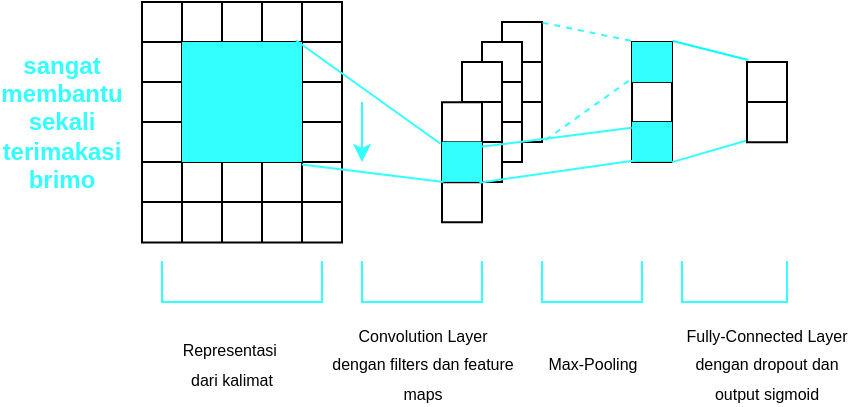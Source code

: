 <mxfile version="25.0.1">
  <diagram name="Page-1" id="eFIzF8OzCe3g16xzeSjq">
    <mxGraphModel dx="548" dy="284" grid="1" gridSize="10" guides="1" tooltips="1" connect="1" arrows="1" fold="1" page="1" pageScale="1" pageWidth="850" pageHeight="1100" math="0" shadow="0">
      <root>
        <mxCell id="0" />
        <mxCell id="1" parent="0" />
        <mxCell id="62LGAwBfNU29EDxITgFS-134" value="" style="shape=table;startSize=0;container=1;collapsible=0;childLayout=tableLayout;fontSize=16;direction=east;flipV=1;flipH=1;" vertex="1" parent="1">
          <mxGeometry x="360" y="89.94" width="20" height="60" as="geometry" />
        </mxCell>
        <mxCell id="62LGAwBfNU29EDxITgFS-135" value="" style="shape=tableRow;horizontal=0;startSize=0;swimlaneHead=0;swimlaneBody=0;strokeColor=inherit;top=0;left=0;bottom=0;right=0;collapsible=0;dropTarget=0;fillColor=none;points=[[0,0.5],[1,0.5]];portConstraint=eastwest;fontSize=16;" vertex="1" parent="62LGAwBfNU29EDxITgFS-134">
          <mxGeometry width="20" height="20" as="geometry" />
        </mxCell>
        <mxCell id="62LGAwBfNU29EDxITgFS-136" value="" style="shape=partialRectangle;html=1;whiteSpace=wrap;connectable=0;strokeColor=inherit;overflow=hidden;fillColor=none;top=0;left=0;bottom=0;right=0;pointerEvents=1;fontSize=16;" vertex="1" parent="62LGAwBfNU29EDxITgFS-135">
          <mxGeometry width="20" height="20" as="geometry">
            <mxRectangle width="20" height="20" as="alternateBounds" />
          </mxGeometry>
        </mxCell>
        <mxCell id="62LGAwBfNU29EDxITgFS-137" value="" style="shape=tableRow;horizontal=0;startSize=0;swimlaneHead=0;swimlaneBody=0;strokeColor=inherit;top=0;left=0;bottom=0;right=0;collapsible=0;dropTarget=0;fillColor=none;points=[[0,0.5],[1,0.5]];portConstraint=eastwest;fontSize=16;" vertex="1" parent="62LGAwBfNU29EDxITgFS-134">
          <mxGeometry y="20" width="20" height="20" as="geometry" />
        </mxCell>
        <mxCell id="62LGAwBfNU29EDxITgFS-138" value="" style="shape=partialRectangle;html=1;whiteSpace=wrap;connectable=0;strokeColor=inherit;overflow=hidden;fillColor=none;top=0;left=0;bottom=0;right=0;pointerEvents=1;fontSize=16;" vertex="1" parent="62LGAwBfNU29EDxITgFS-137">
          <mxGeometry width="20" height="20" as="geometry">
            <mxRectangle width="20" height="20" as="alternateBounds" />
          </mxGeometry>
        </mxCell>
        <mxCell id="62LGAwBfNU29EDxITgFS-139" value="" style="shape=tableRow;horizontal=0;startSize=0;swimlaneHead=0;swimlaneBody=0;strokeColor=inherit;top=0;left=0;bottom=0;right=0;collapsible=0;dropTarget=0;fillColor=none;points=[[0,0.5],[1,0.5]];portConstraint=eastwest;fontSize=16;" vertex="1" parent="62LGAwBfNU29EDxITgFS-134">
          <mxGeometry y="40" width="20" height="20" as="geometry" />
        </mxCell>
        <mxCell id="62LGAwBfNU29EDxITgFS-140" value="" style="shape=partialRectangle;html=1;whiteSpace=wrap;connectable=0;strokeColor=inherit;overflow=hidden;fillColor=none;top=0;left=0;bottom=0;right=0;pointerEvents=1;fontSize=16;" vertex="1" parent="62LGAwBfNU29EDxITgFS-139">
          <mxGeometry width="20" height="20" as="geometry">
            <mxRectangle width="20" height="20" as="alternateBounds" />
          </mxGeometry>
        </mxCell>
        <mxCell id="62LGAwBfNU29EDxITgFS-141" value="" style="shape=table;startSize=0;container=1;collapsible=0;childLayout=tableLayout;fontSize=16;direction=east;flipV=1;flipH=1;" vertex="1" parent="1">
          <mxGeometry x="350" y="99.94" width="20" height="60" as="geometry" />
        </mxCell>
        <mxCell id="62LGAwBfNU29EDxITgFS-142" value="" style="shape=tableRow;horizontal=0;startSize=0;swimlaneHead=0;swimlaneBody=0;strokeColor=inherit;top=0;left=0;bottom=0;right=0;collapsible=0;dropTarget=0;fillColor=none;points=[[0,0.5],[1,0.5]];portConstraint=eastwest;fontSize=16;" vertex="1" parent="62LGAwBfNU29EDxITgFS-141">
          <mxGeometry width="20" height="20" as="geometry" />
        </mxCell>
        <mxCell id="62LGAwBfNU29EDxITgFS-143" value="" style="shape=partialRectangle;html=1;whiteSpace=wrap;connectable=0;strokeColor=inherit;overflow=hidden;fillColor=none;top=0;left=0;bottom=0;right=0;pointerEvents=1;fontSize=16;" vertex="1" parent="62LGAwBfNU29EDxITgFS-142">
          <mxGeometry width="20" height="20" as="geometry">
            <mxRectangle width="20" height="20" as="alternateBounds" />
          </mxGeometry>
        </mxCell>
        <mxCell id="62LGAwBfNU29EDxITgFS-144" value="" style="shape=tableRow;horizontal=0;startSize=0;swimlaneHead=0;swimlaneBody=0;strokeColor=inherit;top=0;left=0;bottom=0;right=0;collapsible=0;dropTarget=0;fillColor=none;points=[[0,0.5],[1,0.5]];portConstraint=eastwest;fontSize=16;" vertex="1" parent="62LGAwBfNU29EDxITgFS-141">
          <mxGeometry y="20" width="20" height="20" as="geometry" />
        </mxCell>
        <mxCell id="62LGAwBfNU29EDxITgFS-145" value="" style="shape=partialRectangle;html=1;whiteSpace=wrap;connectable=0;strokeColor=inherit;overflow=hidden;fillColor=none;top=0;left=0;bottom=0;right=0;pointerEvents=1;fontSize=16;" vertex="1" parent="62LGAwBfNU29EDxITgFS-144">
          <mxGeometry width="20" height="20" as="geometry">
            <mxRectangle width="20" height="20" as="alternateBounds" />
          </mxGeometry>
        </mxCell>
        <mxCell id="62LGAwBfNU29EDxITgFS-146" value="" style="shape=tableRow;horizontal=0;startSize=0;swimlaneHead=0;swimlaneBody=0;strokeColor=inherit;top=0;left=0;bottom=0;right=0;collapsible=0;dropTarget=0;fillColor=none;points=[[0,0.5],[1,0.5]];portConstraint=eastwest;fontSize=16;" vertex="1" parent="62LGAwBfNU29EDxITgFS-141">
          <mxGeometry y="40" width="20" height="20" as="geometry" />
        </mxCell>
        <mxCell id="62LGAwBfNU29EDxITgFS-147" value="" style="shape=partialRectangle;html=1;whiteSpace=wrap;connectable=0;strokeColor=inherit;overflow=hidden;fillColor=none;top=0;left=0;bottom=0;right=0;pointerEvents=1;fontSize=16;" vertex="1" parent="62LGAwBfNU29EDxITgFS-146">
          <mxGeometry width="20" height="20" as="geometry">
            <mxRectangle width="20" height="20" as="alternateBounds" />
          </mxGeometry>
        </mxCell>
        <mxCell id="62LGAwBfNU29EDxITgFS-25" value="" style="shape=table;startSize=0;container=1;collapsible=0;childLayout=tableLayout;fontSize=16;aspect=fixed;" vertex="1" parent="1">
          <mxGeometry x="180" y="80" width="100" height="120.26" as="geometry" />
        </mxCell>
        <mxCell id="62LGAwBfNU29EDxITgFS-26" value="" style="shape=tableRow;horizontal=0;startSize=0;swimlaneHead=0;swimlaneBody=0;strokeColor=default;top=0;left=0;bottom=0;right=0;collapsible=0;dropTarget=0;fillColor=none;points=[[0,0.5],[1,0.5]];portConstraint=eastwest;fontSize=16;" vertex="1" parent="62LGAwBfNU29EDxITgFS-25">
          <mxGeometry width="100" height="20" as="geometry" />
        </mxCell>
        <mxCell id="62LGAwBfNU29EDxITgFS-28" value="" style="shape=partialRectangle;html=1;whiteSpace=wrap;connectable=0;strokeColor=default;overflow=hidden;fillColor=none;top=0;left=0;bottom=0;right=0;pointerEvents=1;fontSize=16;" vertex="1" parent="62LGAwBfNU29EDxITgFS-26">
          <mxGeometry width="20" height="20" as="geometry">
            <mxRectangle width="20" height="20" as="alternateBounds" />
          </mxGeometry>
        </mxCell>
        <mxCell id="62LGAwBfNU29EDxITgFS-29" value="" style="shape=partialRectangle;html=1;whiteSpace=wrap;connectable=0;strokeColor=default;overflow=hidden;fillColor=none;top=0;left=0;bottom=0;right=0;pointerEvents=1;fontSize=16;" vertex="1" parent="62LGAwBfNU29EDxITgFS-26">
          <mxGeometry x="20" width="20" height="20" as="geometry">
            <mxRectangle width="20" height="20" as="alternateBounds" />
          </mxGeometry>
        </mxCell>
        <mxCell id="62LGAwBfNU29EDxITgFS-87" style="shape=partialRectangle;html=1;whiteSpace=wrap;connectable=0;strokeColor=default;overflow=hidden;fillColor=none;top=0;left=0;bottom=0;right=0;pointerEvents=1;fontSize=16;" vertex="1" parent="62LGAwBfNU29EDxITgFS-26">
          <mxGeometry x="40" width="20" height="20" as="geometry">
            <mxRectangle width="20" height="20" as="alternateBounds" />
          </mxGeometry>
        </mxCell>
        <mxCell id="62LGAwBfNU29EDxITgFS-79" style="shape=partialRectangle;html=1;whiteSpace=wrap;connectable=0;strokeColor=default;overflow=hidden;fillColor=none;top=0;left=0;bottom=0;right=0;pointerEvents=1;fontSize=16;" vertex="1" parent="62LGAwBfNU29EDxITgFS-26">
          <mxGeometry x="60" width="20" height="20" as="geometry">
            <mxRectangle width="20" height="20" as="alternateBounds" />
          </mxGeometry>
        </mxCell>
        <mxCell id="62LGAwBfNU29EDxITgFS-71" style="shape=partialRectangle;html=1;whiteSpace=wrap;connectable=0;strokeColor=default;overflow=hidden;fillColor=none;top=0;left=0;bottom=0;right=0;pointerEvents=1;fontSize=16;" vertex="1" parent="62LGAwBfNU29EDxITgFS-26">
          <mxGeometry x="80" width="20" height="20" as="geometry">
            <mxRectangle width="20" height="20" as="alternateBounds" />
          </mxGeometry>
        </mxCell>
        <mxCell id="62LGAwBfNU29EDxITgFS-30" value="" style="shape=tableRow;horizontal=0;startSize=0;swimlaneHead=0;swimlaneBody=0;strokeColor=default;top=0;left=0;bottom=0;right=0;collapsible=0;dropTarget=0;fillColor=none;points=[[0,0.5],[1,0.5]];portConstraint=eastwest;fontSize=16;" vertex="1" parent="62LGAwBfNU29EDxITgFS-25">
          <mxGeometry y="20" width="100" height="20" as="geometry" />
        </mxCell>
        <mxCell id="62LGAwBfNU29EDxITgFS-32" value="" style="shape=partialRectangle;html=1;whiteSpace=wrap;connectable=0;strokeColor=default;overflow=hidden;fillColor=none;top=0;left=0;bottom=0;right=0;pointerEvents=1;fontSize=16;" vertex="1" parent="62LGAwBfNU29EDxITgFS-30">
          <mxGeometry width="20" height="20" as="geometry">
            <mxRectangle width="20" height="20" as="alternateBounds" />
          </mxGeometry>
        </mxCell>
        <mxCell id="62LGAwBfNU29EDxITgFS-33" value="" style="shape=partialRectangle;html=1;whiteSpace=wrap;connectable=0;strokeColor=default;overflow=hidden;fillColor=none;top=0;left=0;bottom=0;right=0;pointerEvents=1;fontSize=16;" vertex="1" parent="62LGAwBfNU29EDxITgFS-30">
          <mxGeometry x="20" width="20" height="20" as="geometry">
            <mxRectangle width="20" height="20" as="alternateBounds" />
          </mxGeometry>
        </mxCell>
        <mxCell id="62LGAwBfNU29EDxITgFS-88" style="shape=partialRectangle;html=1;whiteSpace=wrap;connectable=0;strokeColor=default;overflow=hidden;fillColor=none;top=0;left=0;bottom=0;right=0;pointerEvents=1;fontSize=16;" vertex="1" parent="62LGAwBfNU29EDxITgFS-30">
          <mxGeometry x="40" width="20" height="20" as="geometry">
            <mxRectangle width="20" height="20" as="alternateBounds" />
          </mxGeometry>
        </mxCell>
        <mxCell id="62LGAwBfNU29EDxITgFS-80" style="shape=partialRectangle;html=1;whiteSpace=wrap;connectable=0;strokeColor=default;overflow=hidden;fillColor=none;top=0;left=0;bottom=0;right=0;pointerEvents=1;fontSize=16;" vertex="1" parent="62LGAwBfNU29EDxITgFS-30">
          <mxGeometry x="60" width="20" height="20" as="geometry">
            <mxRectangle width="20" height="20" as="alternateBounds" />
          </mxGeometry>
        </mxCell>
        <mxCell id="62LGAwBfNU29EDxITgFS-72" style="shape=partialRectangle;html=1;whiteSpace=wrap;connectable=0;strokeColor=default;overflow=hidden;fillColor=none;top=0;left=0;bottom=0;right=0;pointerEvents=1;fontSize=16;" vertex="1" parent="62LGAwBfNU29EDxITgFS-30">
          <mxGeometry x="80" width="20" height="20" as="geometry">
            <mxRectangle width="20" height="20" as="alternateBounds" />
          </mxGeometry>
        </mxCell>
        <mxCell id="62LGAwBfNU29EDxITgFS-34" value="" style="shape=tableRow;horizontal=0;startSize=0;swimlaneHead=0;swimlaneBody=0;strokeColor=default;top=0;left=0;bottom=0;right=0;collapsible=0;dropTarget=0;fillColor=none;points=[[0,0.5],[1,0.5]];portConstraint=eastwest;fontSize=16;" vertex="1" parent="62LGAwBfNU29EDxITgFS-25">
          <mxGeometry y="40" width="100" height="20" as="geometry" />
        </mxCell>
        <mxCell id="62LGAwBfNU29EDxITgFS-36" value="" style="shape=partialRectangle;html=1;whiteSpace=wrap;connectable=0;strokeColor=default;overflow=hidden;fillColor=none;top=0;left=0;bottom=0;right=0;pointerEvents=1;fontSize=16;" vertex="1" parent="62LGAwBfNU29EDxITgFS-34">
          <mxGeometry width="20" height="20" as="geometry">
            <mxRectangle width="20" height="20" as="alternateBounds" />
          </mxGeometry>
        </mxCell>
        <mxCell id="62LGAwBfNU29EDxITgFS-37" value="" style="shape=partialRectangle;html=1;whiteSpace=wrap;connectable=0;strokeColor=default;overflow=hidden;fillColor=none;top=0;left=0;bottom=0;right=0;pointerEvents=1;fontSize=16;" vertex="1" parent="62LGAwBfNU29EDxITgFS-34">
          <mxGeometry x="20" width="20" height="20" as="geometry">
            <mxRectangle width="20" height="20" as="alternateBounds" />
          </mxGeometry>
        </mxCell>
        <mxCell id="62LGAwBfNU29EDxITgFS-89" style="shape=partialRectangle;html=1;whiteSpace=wrap;connectable=0;strokeColor=default;overflow=hidden;fillColor=none;top=0;left=0;bottom=0;right=0;pointerEvents=1;fontSize=16;" vertex="1" parent="62LGAwBfNU29EDxITgFS-34">
          <mxGeometry x="40" width="20" height="20" as="geometry">
            <mxRectangle width="20" height="20" as="alternateBounds" />
          </mxGeometry>
        </mxCell>
        <mxCell id="62LGAwBfNU29EDxITgFS-81" style="shape=partialRectangle;html=1;whiteSpace=wrap;connectable=0;strokeColor=default;overflow=hidden;fillColor=none;top=0;left=0;bottom=0;right=0;pointerEvents=1;fontSize=16;" vertex="1" parent="62LGAwBfNU29EDxITgFS-34">
          <mxGeometry x="60" width="20" height="20" as="geometry">
            <mxRectangle width="20" height="20" as="alternateBounds" />
          </mxGeometry>
        </mxCell>
        <mxCell id="62LGAwBfNU29EDxITgFS-73" style="shape=partialRectangle;html=1;whiteSpace=wrap;connectable=0;strokeColor=default;overflow=hidden;fillColor=none;top=0;left=0;bottom=0;right=0;pointerEvents=1;fontSize=16;" vertex="1" parent="62LGAwBfNU29EDxITgFS-34">
          <mxGeometry x="80" width="20" height="20" as="geometry">
            <mxRectangle width="20" height="20" as="alternateBounds" />
          </mxGeometry>
        </mxCell>
        <mxCell id="62LGAwBfNU29EDxITgFS-51" style="shape=tableRow;horizontal=0;startSize=0;swimlaneHead=0;swimlaneBody=0;strokeColor=default;top=0;left=0;bottom=0;right=0;collapsible=0;dropTarget=0;fillColor=none;points=[[0,0.5],[1,0.5]];portConstraint=eastwest;fontSize=16;" vertex="1" parent="62LGAwBfNU29EDxITgFS-25">
          <mxGeometry y="60" width="100" height="20" as="geometry" />
        </mxCell>
        <mxCell id="62LGAwBfNU29EDxITgFS-53" style="shape=partialRectangle;html=1;whiteSpace=wrap;connectable=0;strokeColor=default;overflow=hidden;fillColor=none;top=0;left=0;bottom=0;right=0;pointerEvents=1;fontSize=16;" vertex="1" parent="62LGAwBfNU29EDxITgFS-51">
          <mxGeometry width="20" height="20" as="geometry">
            <mxRectangle width="20" height="20" as="alternateBounds" />
          </mxGeometry>
        </mxCell>
        <mxCell id="62LGAwBfNU29EDxITgFS-54" style="shape=partialRectangle;html=1;whiteSpace=wrap;connectable=0;strokeColor=default;overflow=hidden;fillColor=none;top=0;left=0;bottom=0;right=0;pointerEvents=1;fontSize=16;" vertex="1" parent="62LGAwBfNU29EDxITgFS-51">
          <mxGeometry x="20" width="20" height="20" as="geometry">
            <mxRectangle width="20" height="20" as="alternateBounds" />
          </mxGeometry>
        </mxCell>
        <mxCell id="62LGAwBfNU29EDxITgFS-90" style="shape=partialRectangle;html=1;whiteSpace=wrap;connectable=0;strokeColor=default;overflow=hidden;fillColor=none;top=0;left=0;bottom=0;right=0;pointerEvents=1;fontSize=16;" vertex="1" parent="62LGAwBfNU29EDxITgFS-51">
          <mxGeometry x="40" width="20" height="20" as="geometry">
            <mxRectangle width="20" height="20" as="alternateBounds" />
          </mxGeometry>
        </mxCell>
        <mxCell id="62LGAwBfNU29EDxITgFS-82" style="shape=partialRectangle;html=1;whiteSpace=wrap;connectable=0;strokeColor=default;overflow=hidden;fillColor=none;top=0;left=0;bottom=0;right=0;pointerEvents=1;fontSize=16;" vertex="1" parent="62LGAwBfNU29EDxITgFS-51">
          <mxGeometry x="60" width="20" height="20" as="geometry">
            <mxRectangle width="20" height="20" as="alternateBounds" />
          </mxGeometry>
        </mxCell>
        <mxCell id="62LGAwBfNU29EDxITgFS-74" style="shape=partialRectangle;html=1;whiteSpace=wrap;connectable=0;strokeColor=default;overflow=hidden;fillColor=none;top=0;left=0;bottom=0;right=0;pointerEvents=1;fontSize=16;" vertex="1" parent="62LGAwBfNU29EDxITgFS-51">
          <mxGeometry x="80" width="20" height="20" as="geometry">
            <mxRectangle width="20" height="20" as="alternateBounds" />
          </mxGeometry>
        </mxCell>
        <mxCell id="62LGAwBfNU29EDxITgFS-55" style="shape=tableRow;horizontal=0;startSize=0;swimlaneHead=0;swimlaneBody=0;strokeColor=default;top=0;left=0;bottom=0;right=0;collapsible=0;dropTarget=0;fillColor=none;points=[[0,0.5],[1,0.5]];portConstraint=eastwest;fontSize=16;" vertex="1" parent="62LGAwBfNU29EDxITgFS-25">
          <mxGeometry y="80" width="100" height="20" as="geometry" />
        </mxCell>
        <mxCell id="62LGAwBfNU29EDxITgFS-57" style="shape=partialRectangle;html=1;whiteSpace=wrap;connectable=0;strokeColor=default;overflow=hidden;fillColor=none;top=0;left=0;bottom=0;right=0;pointerEvents=1;fontSize=16;" vertex="1" parent="62LGAwBfNU29EDxITgFS-55">
          <mxGeometry width="20" height="20" as="geometry">
            <mxRectangle width="20" height="20" as="alternateBounds" />
          </mxGeometry>
        </mxCell>
        <mxCell id="62LGAwBfNU29EDxITgFS-58" style="shape=partialRectangle;html=1;whiteSpace=wrap;connectable=0;strokeColor=default;overflow=hidden;fillColor=none;top=0;left=0;bottom=0;right=0;pointerEvents=1;fontSize=16;" vertex="1" parent="62LGAwBfNU29EDxITgFS-55">
          <mxGeometry x="20" width="20" height="20" as="geometry">
            <mxRectangle width="20" height="20" as="alternateBounds" />
          </mxGeometry>
        </mxCell>
        <mxCell id="62LGAwBfNU29EDxITgFS-91" style="shape=partialRectangle;html=1;whiteSpace=wrap;connectable=0;strokeColor=default;overflow=hidden;fillColor=none;top=0;left=0;bottom=0;right=0;pointerEvents=1;fontSize=16;" vertex="1" parent="62LGAwBfNU29EDxITgFS-55">
          <mxGeometry x="40" width="20" height="20" as="geometry">
            <mxRectangle width="20" height="20" as="alternateBounds" />
          </mxGeometry>
        </mxCell>
        <mxCell id="62LGAwBfNU29EDxITgFS-83" style="shape=partialRectangle;html=1;whiteSpace=wrap;connectable=0;strokeColor=default;overflow=hidden;fillColor=none;top=0;left=0;bottom=0;right=0;pointerEvents=1;fontSize=16;" vertex="1" parent="62LGAwBfNU29EDxITgFS-55">
          <mxGeometry x="60" width="20" height="20" as="geometry">
            <mxRectangle width="20" height="20" as="alternateBounds" />
          </mxGeometry>
        </mxCell>
        <mxCell id="62LGAwBfNU29EDxITgFS-75" style="shape=partialRectangle;html=1;whiteSpace=wrap;connectable=0;strokeColor=default;overflow=hidden;fillColor=none;top=0;left=0;bottom=0;right=0;pointerEvents=1;fontSize=16;" vertex="1" parent="62LGAwBfNU29EDxITgFS-55">
          <mxGeometry x="80" width="20" height="20" as="geometry">
            <mxRectangle width="20" height="20" as="alternateBounds" />
          </mxGeometry>
        </mxCell>
        <mxCell id="62LGAwBfNU29EDxITgFS-59" style="shape=tableRow;horizontal=0;startSize=0;swimlaneHead=0;swimlaneBody=0;strokeColor=default;top=0;left=0;bottom=0;right=0;collapsible=0;dropTarget=0;fillColor=none;points=[[0,0.5],[1,0.5]];portConstraint=eastwest;fontSize=16;" vertex="1" parent="62LGAwBfNU29EDxITgFS-25">
          <mxGeometry y="100" width="100" height="20" as="geometry" />
        </mxCell>
        <mxCell id="62LGAwBfNU29EDxITgFS-61" style="shape=partialRectangle;html=1;whiteSpace=wrap;connectable=0;strokeColor=default;overflow=hidden;fillColor=none;top=0;left=0;bottom=0;right=0;pointerEvents=1;fontSize=16;" vertex="1" parent="62LGAwBfNU29EDxITgFS-59">
          <mxGeometry width="20" height="20" as="geometry">
            <mxRectangle width="20" height="20" as="alternateBounds" />
          </mxGeometry>
        </mxCell>
        <mxCell id="62LGAwBfNU29EDxITgFS-62" style="shape=partialRectangle;html=1;whiteSpace=wrap;connectable=0;strokeColor=default;overflow=hidden;fillColor=none;top=0;left=0;bottom=0;right=0;pointerEvents=1;fontSize=16;" vertex="1" parent="62LGAwBfNU29EDxITgFS-59">
          <mxGeometry x="20" width="20" height="20" as="geometry">
            <mxRectangle width="20" height="20" as="alternateBounds" />
          </mxGeometry>
        </mxCell>
        <mxCell id="62LGAwBfNU29EDxITgFS-92" style="shape=partialRectangle;html=1;whiteSpace=wrap;connectable=0;strokeColor=default;overflow=hidden;fillColor=none;top=0;left=0;bottom=0;right=0;pointerEvents=1;fontSize=16;" vertex="1" parent="62LGAwBfNU29EDxITgFS-59">
          <mxGeometry x="40" width="20" height="20" as="geometry">
            <mxRectangle width="20" height="20" as="alternateBounds" />
          </mxGeometry>
        </mxCell>
        <mxCell id="62LGAwBfNU29EDxITgFS-84" style="shape=partialRectangle;html=1;whiteSpace=wrap;connectable=0;strokeColor=default;overflow=hidden;fillColor=none;top=0;left=0;bottom=0;right=0;pointerEvents=1;fontSize=16;" vertex="1" parent="62LGAwBfNU29EDxITgFS-59">
          <mxGeometry x="60" width="20" height="20" as="geometry">
            <mxRectangle width="20" height="20" as="alternateBounds" />
          </mxGeometry>
        </mxCell>
        <mxCell id="62LGAwBfNU29EDxITgFS-76" style="shape=partialRectangle;html=1;whiteSpace=wrap;connectable=0;strokeColor=default;overflow=hidden;fillColor=none;top=0;left=0;bottom=0;right=0;pointerEvents=1;fontSize=16;" vertex="1" parent="62LGAwBfNU29EDxITgFS-59">
          <mxGeometry x="80" width="20" height="20" as="geometry">
            <mxRectangle width="20" height="20" as="alternateBounds" />
          </mxGeometry>
        </mxCell>
        <mxCell id="62LGAwBfNU29EDxITgFS-95" style="edgeStyle=orthogonalEdgeStyle;rounded=0;orthogonalLoop=1;jettySize=auto;html=1;exitX=1;exitY=0.5;exitDx=0;exitDy=0;" edge="1" parent="62LGAwBfNU29EDxITgFS-25" source="62LGAwBfNU29EDxITgFS-26" target="62LGAwBfNU29EDxITgFS-26">
          <mxGeometry relative="1" as="geometry" />
        </mxCell>
        <mxCell id="62LGAwBfNU29EDxITgFS-96" value="" style="shape=tableRow;horizontal=0;startSize=0;swimlaneHead=0;swimlaneBody=0;strokeColor=default;top=0;left=0;bottom=0;right=0;collapsible=0;dropTarget=0;fillColor=none;points=[[0,0.5],[1,0.5]];portConstraint=eastwest;fontSize=16;" vertex="1" parent="1">
          <mxGeometry x="200" y="100" width="60" height="20" as="geometry" />
        </mxCell>
        <mxCell id="62LGAwBfNU29EDxITgFS-97" value="" style="shape=partialRectangle;html=1;whiteSpace=wrap;connectable=0;strokeColor=#000000;overflow=hidden;fillColor=#33FFFF;top=0;left=0;bottom=0;right=0;pointerEvents=1;fontSize=16;gradientColor=none;" vertex="1" parent="62LGAwBfNU29EDxITgFS-96">
          <mxGeometry width="20" height="20" as="geometry">
            <mxRectangle width="20" height="20" as="alternateBounds" />
          </mxGeometry>
        </mxCell>
        <mxCell id="62LGAwBfNU29EDxITgFS-98" value="" style="shape=partialRectangle;html=1;whiteSpace=wrap;connectable=0;strokeColor=#000000;overflow=hidden;fillColor=#33FFFF;top=0;left=0;bottom=0;right=0;pointerEvents=1;fontSize=16;" vertex="1" parent="62LGAwBfNU29EDxITgFS-96">
          <mxGeometry x="20" width="20" height="20" as="geometry">
            <mxRectangle width="20" height="20" as="alternateBounds" />
          </mxGeometry>
        </mxCell>
        <mxCell id="62LGAwBfNU29EDxITgFS-99" style="shape=partialRectangle;html=1;whiteSpace=wrap;connectable=0;strokeColor=#000000;overflow=hidden;fillColor=#33FFFF;top=0;left=0;bottom=0;right=0;pointerEvents=1;fontSize=16;" vertex="1" parent="62LGAwBfNU29EDxITgFS-96">
          <mxGeometry x="40" width="20" height="20" as="geometry">
            <mxRectangle width="20" height="20" as="alternateBounds" />
          </mxGeometry>
        </mxCell>
        <mxCell id="62LGAwBfNU29EDxITgFS-102" value="" style="shape=tableRow;horizontal=0;startSize=0;swimlaneHead=0;swimlaneBody=0;strokeColor=default;top=0;left=0;bottom=0;right=0;collapsible=0;dropTarget=0;fillColor=none;points=[[0,0.5],[1,0.5]];portConstraint=eastwest;fontSize=16;" vertex="1" parent="1">
          <mxGeometry x="200" y="120" width="60" height="20" as="geometry" />
        </mxCell>
        <mxCell id="62LGAwBfNU29EDxITgFS-103" value="" style="shape=partialRectangle;html=1;whiteSpace=wrap;connectable=0;strokeColor=#000000;overflow=hidden;fillColor=#33FFFF;top=0;left=0;bottom=0;right=0;pointerEvents=1;fontSize=16;" vertex="1" parent="62LGAwBfNU29EDxITgFS-102">
          <mxGeometry width="20" height="20" as="geometry">
            <mxRectangle width="20" height="20" as="alternateBounds" />
          </mxGeometry>
        </mxCell>
        <mxCell id="62LGAwBfNU29EDxITgFS-104" value="" style="shape=partialRectangle;html=1;whiteSpace=wrap;connectable=0;strokeColor=#000000;overflow=hidden;fillColor=#33FFFF;top=0;left=0;bottom=0;right=0;pointerEvents=1;fontSize=16;" vertex="1" parent="62LGAwBfNU29EDxITgFS-102">
          <mxGeometry x="20" width="20" height="20" as="geometry">
            <mxRectangle width="20" height="20" as="alternateBounds" />
          </mxGeometry>
        </mxCell>
        <mxCell id="62LGAwBfNU29EDxITgFS-105" style="shape=partialRectangle;html=1;whiteSpace=wrap;connectable=0;strokeColor=#000000;overflow=hidden;fillColor=#33FFFF;top=0;left=0;bottom=0;right=0;pointerEvents=1;fontSize=16;" vertex="1" parent="62LGAwBfNU29EDxITgFS-102">
          <mxGeometry x="40" width="20" height="20" as="geometry">
            <mxRectangle width="20" height="20" as="alternateBounds" />
          </mxGeometry>
        </mxCell>
        <mxCell id="62LGAwBfNU29EDxITgFS-108" value="" style="shape=tableRow;horizontal=0;startSize=0;swimlaneHead=0;swimlaneBody=0;strokeColor=default;top=0;left=0;bottom=0;right=0;collapsible=0;dropTarget=0;fillColor=none;points=[[0,0.5],[1,0.5]];portConstraint=eastwest;fontSize=16;" vertex="1" parent="1">
          <mxGeometry x="200" y="140" width="60" height="20" as="geometry" />
        </mxCell>
        <mxCell id="62LGAwBfNU29EDxITgFS-109" value="" style="shape=partialRectangle;html=1;whiteSpace=wrap;connectable=0;strokeColor=#000000;overflow=hidden;fillColor=#33FFFF;top=0;left=0;bottom=0;right=0;pointerEvents=1;fontSize=16;" vertex="1" parent="62LGAwBfNU29EDxITgFS-108">
          <mxGeometry width="20" height="20" as="geometry">
            <mxRectangle width="20" height="20" as="alternateBounds" />
          </mxGeometry>
        </mxCell>
        <mxCell id="62LGAwBfNU29EDxITgFS-110" value="" style="shape=partialRectangle;html=1;whiteSpace=wrap;connectable=0;strokeColor=#000000;overflow=hidden;fillColor=#33FFFF;top=0;left=0;bottom=0;right=0;pointerEvents=1;fontSize=16;" vertex="1" parent="62LGAwBfNU29EDxITgFS-108">
          <mxGeometry x="20" width="20" height="20" as="geometry">
            <mxRectangle width="20" height="20" as="alternateBounds" />
          </mxGeometry>
        </mxCell>
        <mxCell id="62LGAwBfNU29EDxITgFS-111" style="shape=partialRectangle;html=1;whiteSpace=wrap;connectable=0;strokeColor=#000000;overflow=hidden;fillColor=#33FFFF;top=0;left=0;bottom=0;right=0;pointerEvents=1;fontSize=16;" vertex="1" parent="62LGAwBfNU29EDxITgFS-108">
          <mxGeometry x="40" width="20" height="20" as="geometry">
            <mxRectangle width="20" height="20" as="alternateBounds" />
          </mxGeometry>
        </mxCell>
        <mxCell id="62LGAwBfNU29EDxITgFS-148" value="" style="shape=table;startSize=0;container=1;collapsible=0;childLayout=tableLayout;fontSize=16;direction=east;flipV=1;flipH=1;" vertex="1" parent="1">
          <mxGeometry x="340" y="109.94" width="20" height="60" as="geometry" />
        </mxCell>
        <mxCell id="62LGAwBfNU29EDxITgFS-149" value="" style="shape=tableRow;horizontal=0;startSize=0;swimlaneHead=0;swimlaneBody=0;strokeColor=inherit;top=0;left=0;bottom=0;right=0;collapsible=0;dropTarget=0;fillColor=none;points=[[0,0.5],[1,0.5]];portConstraint=eastwest;fontSize=16;" vertex="1" parent="62LGAwBfNU29EDxITgFS-148">
          <mxGeometry width="20" height="20" as="geometry" />
        </mxCell>
        <mxCell id="62LGAwBfNU29EDxITgFS-150" value="" style="shape=partialRectangle;html=1;whiteSpace=wrap;connectable=0;strokeColor=inherit;overflow=hidden;fillColor=none;top=0;left=0;bottom=0;right=0;pointerEvents=1;fontSize=16;" vertex="1" parent="62LGAwBfNU29EDxITgFS-149">
          <mxGeometry width="20" height="20" as="geometry">
            <mxRectangle width="20" height="20" as="alternateBounds" />
          </mxGeometry>
        </mxCell>
        <mxCell id="62LGAwBfNU29EDxITgFS-151" value="" style="shape=tableRow;horizontal=0;startSize=0;swimlaneHead=0;swimlaneBody=0;strokeColor=inherit;top=0;left=0;bottom=0;right=0;collapsible=0;dropTarget=0;fillColor=none;points=[[0,0.5],[1,0.5]];portConstraint=eastwest;fontSize=16;" vertex="1" parent="62LGAwBfNU29EDxITgFS-148">
          <mxGeometry y="20" width="20" height="20" as="geometry" />
        </mxCell>
        <mxCell id="62LGAwBfNU29EDxITgFS-152" value="" style="shape=partialRectangle;html=1;whiteSpace=wrap;connectable=0;strokeColor=inherit;overflow=hidden;fillColor=none;top=0;left=0;bottom=0;right=0;pointerEvents=1;fontSize=16;" vertex="1" parent="62LGAwBfNU29EDxITgFS-151">
          <mxGeometry width="20" height="20" as="geometry">
            <mxRectangle width="20" height="20" as="alternateBounds" />
          </mxGeometry>
        </mxCell>
        <mxCell id="62LGAwBfNU29EDxITgFS-153" value="" style="shape=tableRow;horizontal=0;startSize=0;swimlaneHead=0;swimlaneBody=0;strokeColor=inherit;top=0;left=0;bottom=0;right=0;collapsible=0;dropTarget=0;fillColor=none;points=[[0,0.5],[1,0.5]];portConstraint=eastwest;fontSize=16;" vertex="1" parent="62LGAwBfNU29EDxITgFS-148">
          <mxGeometry y="40" width="20" height="20" as="geometry" />
        </mxCell>
        <mxCell id="62LGAwBfNU29EDxITgFS-154" value="" style="shape=partialRectangle;html=1;whiteSpace=wrap;connectable=0;strokeColor=inherit;overflow=hidden;fillColor=none;top=0;left=0;bottom=0;right=0;pointerEvents=1;fontSize=16;" vertex="1" parent="62LGAwBfNU29EDxITgFS-153">
          <mxGeometry width="20" height="20" as="geometry">
            <mxRectangle width="20" height="20" as="alternateBounds" />
          </mxGeometry>
        </mxCell>
        <mxCell id="62LGAwBfNU29EDxITgFS-115" value="" style="shape=table;startSize=0;container=1;collapsible=0;childLayout=tableLayout;fontSize=16;direction=east;flipV=1;flipH=1;" vertex="1" parent="1">
          <mxGeometry x="330" y="130.07" width="20" height="60" as="geometry" />
        </mxCell>
        <mxCell id="62LGAwBfNU29EDxITgFS-116" value="" style="shape=tableRow;horizontal=0;startSize=0;swimlaneHead=0;swimlaneBody=0;strokeColor=inherit;top=0;left=0;bottom=0;right=0;collapsible=0;dropTarget=0;fillColor=none;points=[[0,0.5],[1,0.5]];portConstraint=eastwest;fontSize=16;" vertex="1" parent="62LGAwBfNU29EDxITgFS-115">
          <mxGeometry width="20" height="20" as="geometry" />
        </mxCell>
        <mxCell id="62LGAwBfNU29EDxITgFS-117" value="" style="shape=partialRectangle;html=1;whiteSpace=wrap;connectable=0;strokeColor=inherit;overflow=hidden;fillColor=none;top=0;left=0;bottom=0;right=0;pointerEvents=1;fontSize=16;" vertex="1" parent="62LGAwBfNU29EDxITgFS-116">
          <mxGeometry width="20" height="20" as="geometry">
            <mxRectangle width="20" height="20" as="alternateBounds" />
          </mxGeometry>
        </mxCell>
        <mxCell id="62LGAwBfNU29EDxITgFS-120" value="" style="shape=tableRow;horizontal=0;startSize=0;swimlaneHead=0;swimlaneBody=0;strokeColor=inherit;top=0;left=0;bottom=0;right=0;collapsible=0;dropTarget=0;fillColor=none;points=[[0,0.5],[1,0.5]];portConstraint=eastwest;fontSize=16;" vertex="1" parent="62LGAwBfNU29EDxITgFS-115">
          <mxGeometry y="20" width="20" height="20" as="geometry" />
        </mxCell>
        <mxCell id="62LGAwBfNU29EDxITgFS-121" value="" style="shape=partialRectangle;html=1;whiteSpace=wrap;connectable=0;strokeColor=inherit;overflow=hidden;fillColor=none;top=0;left=0;bottom=0;right=0;pointerEvents=1;fontSize=16;" vertex="1" parent="62LGAwBfNU29EDxITgFS-120">
          <mxGeometry width="20" height="20" as="geometry">
            <mxRectangle width="20" height="20" as="alternateBounds" />
          </mxGeometry>
        </mxCell>
        <mxCell id="62LGAwBfNU29EDxITgFS-124" value="" style="shape=tableRow;horizontal=0;startSize=0;swimlaneHead=0;swimlaneBody=0;strokeColor=inherit;top=0;left=0;bottom=0;right=0;collapsible=0;dropTarget=0;fillColor=none;points=[[0,0.5],[1,0.5]];portConstraint=eastwest;fontSize=16;" vertex="1" parent="62LGAwBfNU29EDxITgFS-115">
          <mxGeometry y="40" width="20" height="20" as="geometry" />
        </mxCell>
        <mxCell id="62LGAwBfNU29EDxITgFS-125" value="" style="shape=partialRectangle;html=1;whiteSpace=wrap;connectable=0;strokeColor=inherit;overflow=hidden;fillColor=none;top=0;left=0;bottom=0;right=0;pointerEvents=1;fontSize=16;" vertex="1" parent="62LGAwBfNU29EDxITgFS-124">
          <mxGeometry width="20" height="20" as="geometry">
            <mxRectangle width="20" height="20" as="alternateBounds" />
          </mxGeometry>
        </mxCell>
        <mxCell id="62LGAwBfNU29EDxITgFS-155" style="shape=partialRectangle;html=1;whiteSpace=wrap;connectable=0;strokeColor=#000000;overflow=hidden;fillColor=#33FFFF;top=0;left=0;bottom=0;right=0;pointerEvents=1;fontSize=16;" vertex="1" parent="1">
          <mxGeometry x="330" y="149.94" width="20" height="20" as="geometry">
            <mxRectangle width="20" height="20" as="alternateBounds" />
          </mxGeometry>
        </mxCell>
        <mxCell id="62LGAwBfNU29EDxITgFS-156" value="" style="shape=table;startSize=0;container=1;collapsible=0;childLayout=tableLayout;fontSize=16;direction=east;flipV=1;flipH=1;" vertex="1" parent="1">
          <mxGeometry x="425" y="100" width="20" height="60.06" as="geometry" />
        </mxCell>
        <mxCell id="62LGAwBfNU29EDxITgFS-157" value="" style="shape=tableRow;horizontal=0;startSize=0;swimlaneHead=0;swimlaneBody=0;strokeColor=#d6b656;top=0;left=0;bottom=0;right=0;collapsible=0;dropTarget=0;fillColor=#fff2cc;points=[[0,0.5],[1,0.5]];portConstraint=eastwest;fontSize=16;" vertex="1" parent="62LGAwBfNU29EDxITgFS-156">
          <mxGeometry width="20" height="20" as="geometry" />
        </mxCell>
        <mxCell id="62LGAwBfNU29EDxITgFS-158" value="" style="shape=partialRectangle;html=1;whiteSpace=wrap;connectable=0;strokeColor=inherit;overflow=hidden;fillColor=none;top=0;left=0;bottom=0;right=0;pointerEvents=1;fontSize=16;" vertex="1" parent="62LGAwBfNU29EDxITgFS-157">
          <mxGeometry width="20" height="20" as="geometry">
            <mxRectangle width="20" height="20" as="alternateBounds" />
          </mxGeometry>
        </mxCell>
        <mxCell id="62LGAwBfNU29EDxITgFS-159" value="" style="shape=tableRow;horizontal=0;startSize=0;swimlaneHead=0;swimlaneBody=0;strokeColor=inherit;top=0;left=0;bottom=0;right=0;collapsible=0;dropTarget=0;fillColor=none;points=[[0,0.5],[1,0.5]];portConstraint=eastwest;fontSize=16;" vertex="1" parent="62LGAwBfNU29EDxITgFS-156">
          <mxGeometry y="20" width="20" height="20" as="geometry" />
        </mxCell>
        <mxCell id="62LGAwBfNU29EDxITgFS-160" value="" style="shape=partialRectangle;html=1;whiteSpace=wrap;connectable=0;strokeColor=inherit;overflow=hidden;fillColor=none;top=0;left=0;bottom=0;right=0;pointerEvents=1;fontSize=16;" vertex="1" parent="62LGAwBfNU29EDxITgFS-159">
          <mxGeometry width="20" height="20" as="geometry">
            <mxRectangle width="20" height="20" as="alternateBounds" />
          </mxGeometry>
        </mxCell>
        <mxCell id="62LGAwBfNU29EDxITgFS-161" value="" style="shape=tableRow;horizontal=0;startSize=0;swimlaneHead=0;swimlaneBody=0;strokeColor=inherit;top=0;left=0;bottom=0;right=0;collapsible=0;dropTarget=0;fillColor=none;points=[[0,0.5],[1,0.5]];portConstraint=eastwest;fontSize=16;" vertex="1" parent="62LGAwBfNU29EDxITgFS-156">
          <mxGeometry y="40" width="20" height="20" as="geometry" />
        </mxCell>
        <mxCell id="62LGAwBfNU29EDxITgFS-162" value="" style="shape=partialRectangle;html=1;whiteSpace=wrap;connectable=0;strokeColor=inherit;overflow=hidden;fillColor=none;top=0;left=0;bottom=0;right=0;pointerEvents=1;fontSize=16;" vertex="1" parent="62LGAwBfNU29EDxITgFS-161">
          <mxGeometry width="20" height="20" as="geometry">
            <mxRectangle width="20" height="20" as="alternateBounds" />
          </mxGeometry>
        </mxCell>
        <mxCell id="62LGAwBfNU29EDxITgFS-163" style="shape=partialRectangle;html=1;whiteSpace=wrap;connectable=0;strokeColor=#d6b656;overflow=hidden;fillColor=#33FFFF;top=0;left=0;bottom=0;right=0;pointerEvents=1;fontSize=16;" vertex="1" parent="1">
          <mxGeometry x="425" y="100.07" width="20" height="20" as="geometry">
            <mxRectangle width="20" height="20" as="alternateBounds" />
          </mxGeometry>
        </mxCell>
        <mxCell id="62LGAwBfNU29EDxITgFS-164" style="shape=partialRectangle;html=1;whiteSpace=wrap;connectable=0;strokeColor=#000000;overflow=hidden;fillColor=#33FFFF;top=0;left=0;bottom=0;right=0;pointerEvents=1;fontSize=16;" vertex="1" parent="1">
          <mxGeometry x="425" y="139.94" width="20" height="20" as="geometry">
            <mxRectangle width="20" height="20" as="alternateBounds" />
          </mxGeometry>
        </mxCell>
        <mxCell id="62LGAwBfNU29EDxITgFS-165" value="" style="shape=table;startSize=0;container=1;collapsible=0;childLayout=tableLayout;fontSize=16;direction=east;flipV=1;flipH=1;" vertex="1" parent="1">
          <mxGeometry x="482.5" y="109.94" width="20" height="40.18" as="geometry" />
        </mxCell>
        <mxCell id="62LGAwBfNU29EDxITgFS-166" value="" style="shape=tableRow;horizontal=0;startSize=0;swimlaneHead=0;swimlaneBody=0;strokeColor=inherit;top=0;left=0;bottom=0;right=0;collapsible=0;dropTarget=0;fillColor=none;points=[[0,0.5],[1,0.5]];portConstraint=eastwest;fontSize=16;" vertex="1" parent="62LGAwBfNU29EDxITgFS-165">
          <mxGeometry width="20" height="20" as="geometry" />
        </mxCell>
        <mxCell id="62LGAwBfNU29EDxITgFS-167" value="" style="shape=partialRectangle;html=1;whiteSpace=wrap;connectable=0;strokeColor=inherit;overflow=hidden;fillColor=none;top=0;left=0;bottom=0;right=0;pointerEvents=1;fontSize=16;" vertex="1" parent="62LGAwBfNU29EDxITgFS-166">
          <mxGeometry width="20" height="20" as="geometry">
            <mxRectangle width="20" height="20" as="alternateBounds" />
          </mxGeometry>
        </mxCell>
        <mxCell id="62LGAwBfNU29EDxITgFS-168" value="" style="shape=tableRow;horizontal=0;startSize=0;swimlaneHead=0;swimlaneBody=0;strokeColor=inherit;top=0;left=0;bottom=0;right=0;collapsible=0;dropTarget=0;fillColor=none;points=[[0,0.5],[1,0.5]];portConstraint=eastwest;fontSize=16;" vertex="1" parent="62LGAwBfNU29EDxITgFS-165">
          <mxGeometry y="20" width="20" height="20" as="geometry" />
        </mxCell>
        <mxCell id="62LGAwBfNU29EDxITgFS-169" value="" style="shape=partialRectangle;html=1;whiteSpace=wrap;connectable=0;strokeColor=inherit;overflow=hidden;fillColor=none;top=0;left=0;bottom=0;right=0;pointerEvents=1;fontSize=16;" vertex="1" parent="62LGAwBfNU29EDxITgFS-168">
          <mxGeometry width="20" height="20" as="geometry">
            <mxRectangle width="20" height="20" as="alternateBounds" />
          </mxGeometry>
        </mxCell>
        <mxCell id="62LGAwBfNU29EDxITgFS-174" value="" style="shape=partialRectangle;whiteSpace=wrap;html=1;bottom=1;right=1;left=1;top=0;fillColor=none;routingCenterX=-0.5;strokeColor=#33FFFF;" vertex="1" parent="1">
          <mxGeometry x="190" y="210" width="80" height="20" as="geometry" />
        </mxCell>
        <mxCell id="62LGAwBfNU29EDxITgFS-175" value="" style="shape=partialRectangle;whiteSpace=wrap;html=1;bottom=1;right=1;left=1;top=0;fillColor=none;routingCenterX=-0.5;strokeColor=#33FFFF;" vertex="1" parent="1">
          <mxGeometry x="290" y="210" width="60" height="20" as="geometry" />
        </mxCell>
        <mxCell id="62LGAwBfNU29EDxITgFS-176" value="" style="shape=partialRectangle;whiteSpace=wrap;html=1;bottom=1;right=1;left=1;top=0;fillColor=none;routingCenterX=-0.5;strokeColor=#33FFFF;" vertex="1" parent="1">
          <mxGeometry x="380" y="210" width="50" height="20" as="geometry" />
        </mxCell>
        <mxCell id="62LGAwBfNU29EDxITgFS-178" value="" style="shape=partialRectangle;whiteSpace=wrap;html=1;bottom=1;right=1;left=1;top=0;fillColor=none;routingCenterX=-0.5;strokeColor=#33FFFF;" vertex="1" parent="1">
          <mxGeometry x="450" y="210" width="52.5" height="20" as="geometry" />
        </mxCell>
        <mxCell id="62LGAwBfNU29EDxITgFS-179" value="&lt;font style=&quot;font-size: 8px;&quot;&gt;Representasi&amp;nbsp;&lt;/font&gt;&lt;div&gt;&lt;font style=&quot;font-size: 8px;&quot;&gt;dari kalimat&lt;/font&gt;&lt;/div&gt;" style="text;html=1;align=center;verticalAlign=middle;whiteSpace=wrap;rounded=0;" vertex="1" parent="1">
          <mxGeometry x="170" y="250" width="110" height="20" as="geometry" />
        </mxCell>
        <mxCell id="62LGAwBfNU29EDxITgFS-180" value="&lt;span style=&quot;font-size: 8px;&quot;&gt;Convolution Layer dengan filters dan feature maps&lt;/span&gt;" style="text;html=1;align=center;verticalAlign=middle;whiteSpace=wrap;rounded=0;" vertex="1" parent="1">
          <mxGeometry x="272.5" y="250" width="95" height="20" as="geometry" />
        </mxCell>
        <mxCell id="62LGAwBfNU29EDxITgFS-181" value="&lt;span style=&quot;font-size: 8px;&quot;&gt;Max-Pooling&lt;/span&gt;" style="text;html=1;align=center;verticalAlign=middle;whiteSpace=wrap;rounded=0;" vertex="1" parent="1">
          <mxGeometry x="378.75" y="249.97" width="52.5" height="20" as="geometry" />
        </mxCell>
        <mxCell id="62LGAwBfNU29EDxITgFS-182" value="&lt;span style=&quot;font-size: 8px;&quot;&gt;Fully-Connected Layer dengan dropout dan output sigmoid&lt;/span&gt;" style="text;html=1;align=center;verticalAlign=middle;whiteSpace=wrap;rounded=0;" vertex="1" parent="1">
          <mxGeometry x="445" y="249.97" width="95" height="20" as="geometry" />
        </mxCell>
        <mxCell id="62LGAwBfNU29EDxITgFS-205" value="" style="endArrow=none;html=1;rounded=0;exitX=0.948;exitY=-0.045;exitDx=0;exitDy=0;exitPerimeter=0;entryX=1.038;entryY=0.653;entryDx=0;entryDy=0;entryPerimeter=0;fillColor=#fff2cc;strokeColor=#33FFFF;" edge="1" parent="1" source="62LGAwBfNU29EDxITgFS-96" target="62LGAwBfNU29EDxITgFS-115">
          <mxGeometry width="50" height="50" relative="1" as="geometry">
            <mxPoint x="400" y="230" as="sourcePoint" />
            <mxPoint x="450" y="180" as="targetPoint" />
          </mxGeometry>
        </mxCell>
        <mxCell id="62LGAwBfNU29EDxITgFS-206" value="" style="endArrow=none;html=1;rounded=0;exitX=0.998;exitY=1.06;exitDx=0;exitDy=0;exitPerimeter=0;entryX=0.038;entryY=0.994;entryDx=0;entryDy=0;entryPerimeter=0;fillColor=#fff2cc;strokeColor=#33FFFF;" edge="1" parent="1" source="62LGAwBfNU29EDxITgFS-108" target="62LGAwBfNU29EDxITgFS-120">
          <mxGeometry width="50" height="50" relative="1" as="geometry">
            <mxPoint x="267" y="109" as="sourcePoint" />
            <mxPoint x="339" y="161" as="targetPoint" />
          </mxGeometry>
        </mxCell>
        <mxCell id="62LGAwBfNU29EDxITgFS-207" value="" style="endArrow=none;dashed=1;html=1;rounded=0;exitX=1.014;exitY=0.02;exitDx=0;exitDy=0;exitPerimeter=0;entryX=-0.007;entryY=-0.026;entryDx=0;entryDy=0;entryPerimeter=0;fillColor=#fff2cc;strokeColor=#33FFFF;" edge="1" parent="1" source="62LGAwBfNU29EDxITgFS-135" target="62LGAwBfNU29EDxITgFS-157">
          <mxGeometry width="50" height="50" relative="1" as="geometry">
            <mxPoint x="400" y="230" as="sourcePoint" />
            <mxPoint x="450" y="180" as="targetPoint" />
          </mxGeometry>
        </mxCell>
        <mxCell id="62LGAwBfNU29EDxITgFS-208" value="" style="endArrow=none;dashed=1;html=1;rounded=0;exitX=1.09;exitY=0.953;exitDx=0;exitDy=0;exitPerimeter=0;entryX=0.031;entryY=-0.112;entryDx=0;entryDy=0;entryPerimeter=0;fillColor=#fff2cc;strokeColor=#33FFFF;" edge="1" parent="1" source="62LGAwBfNU29EDxITgFS-139" target="62LGAwBfNU29EDxITgFS-159">
          <mxGeometry width="50" height="50" relative="1" as="geometry">
            <mxPoint x="390" y="100" as="sourcePoint" />
            <mxPoint x="435" y="109" as="targetPoint" />
          </mxGeometry>
        </mxCell>
        <mxCell id="62LGAwBfNU29EDxITgFS-212" value="" style="endArrow=none;html=1;rounded=0;exitX=0.933;exitY=0.013;exitDx=0;exitDy=0;exitPerimeter=0;entryX=0.069;entryY=0.964;entryDx=0;entryDy=0;entryPerimeter=0;fillColor=#fff2cc;strokeColor=#33FFFF;" edge="1" parent="1" source="62LGAwBfNU29EDxITgFS-124" target="62LGAwBfNU29EDxITgFS-161">
          <mxGeometry width="50" height="50" relative="1" as="geometry">
            <mxPoint x="400" y="230" as="sourcePoint" />
            <mxPoint x="450" y="180" as="targetPoint" />
          </mxGeometry>
        </mxCell>
        <mxCell id="62LGAwBfNU29EDxITgFS-213" value="" style="endArrow=none;html=1;rounded=0;exitX=0.971;exitY=0.118;exitDx=0;exitDy=0;exitPerimeter=0;entryX=-0.007;entryY=0.145;entryDx=0;entryDy=0;entryPerimeter=0;fillColor=#fff2cc;strokeColor=#33FFFF;" edge="1" parent="1" source="62LGAwBfNU29EDxITgFS-120" target="62LGAwBfNU29EDxITgFS-161">
          <mxGeometry width="50" height="50" relative="1" as="geometry">
            <mxPoint x="359" y="180" as="sourcePoint" />
            <mxPoint x="434" y="172" as="targetPoint" />
          </mxGeometry>
        </mxCell>
        <mxCell id="62LGAwBfNU29EDxITgFS-214" value="" style="endArrow=none;html=1;rounded=0;exitX=1.021;exitY=-0.026;exitDx=0;exitDy=0;exitPerimeter=0;entryX=0.032;entryY=-0.047;entryDx=0;entryDy=0;entryPerimeter=0;fillColor=#cce5ff;strokeColor=#00FFFF;" edge="1" parent="1" source="62LGAwBfNU29EDxITgFS-157" target="62LGAwBfNU29EDxITgFS-166">
          <mxGeometry width="50" height="50" relative="1" as="geometry">
            <mxPoint x="440" y="220" as="sourcePoint" />
            <mxPoint x="490" y="170" as="targetPoint" />
          </mxGeometry>
        </mxCell>
        <mxCell id="62LGAwBfNU29EDxITgFS-215" value="" style="endArrow=none;html=1;rounded=0;exitX=1;exitY=1;exitDx=0;exitDy=0;entryX=-0.025;entryY=0.972;entryDx=0;entryDy=0;entryPerimeter=0;fillColor=#cce5ff;strokeColor=#33FFFF;" edge="1" parent="1" source="62LGAwBfNU29EDxITgFS-156" target="62LGAwBfNU29EDxITgFS-168">
          <mxGeometry width="50" height="50" relative="1" as="geometry">
            <mxPoint x="455" y="109" as="sourcePoint" />
            <mxPoint x="493" y="119" as="targetPoint" />
          </mxGeometry>
        </mxCell>
        <mxCell id="62LGAwBfNU29EDxITgFS-216" value="&lt;b style=&quot;&quot;&gt;&lt;font color=&quot;#33ffff&quot;&gt;sangat membantu sekali terimakasi brimo&lt;/font&gt;&lt;/b&gt;" style="text;html=1;align=center;verticalAlign=middle;whiteSpace=wrap;rounded=0;" vertex="1" parent="1">
          <mxGeometry x="110" y="80" width="60" height="120" as="geometry" />
        </mxCell>
        <mxCell id="62LGAwBfNU29EDxITgFS-217" value="" style="endArrow=classic;html=1;rounded=0;strokeColor=#33FFFF;" edge="1" parent="1">
          <mxGeometry width="50" height="50" relative="1" as="geometry">
            <mxPoint x="290" y="130" as="sourcePoint" />
            <mxPoint x="290" y="160" as="targetPoint" />
          </mxGeometry>
        </mxCell>
      </root>
    </mxGraphModel>
  </diagram>
</mxfile>
